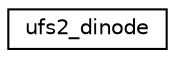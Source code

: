 digraph "Graphical Class Hierarchy"
{
 // LATEX_PDF_SIZE
  edge [fontname="Helvetica",fontsize="10",labelfontname="Helvetica",labelfontsize="10"];
  node [fontname="Helvetica",fontsize="10",shape=record];
  rankdir="LR";
  Node0 [label="ufs2_dinode",height=0.2,width=0.4,color="black", fillcolor="white", style="filled",URL="$structufs2__dinode.html",tooltip=" "];
}
